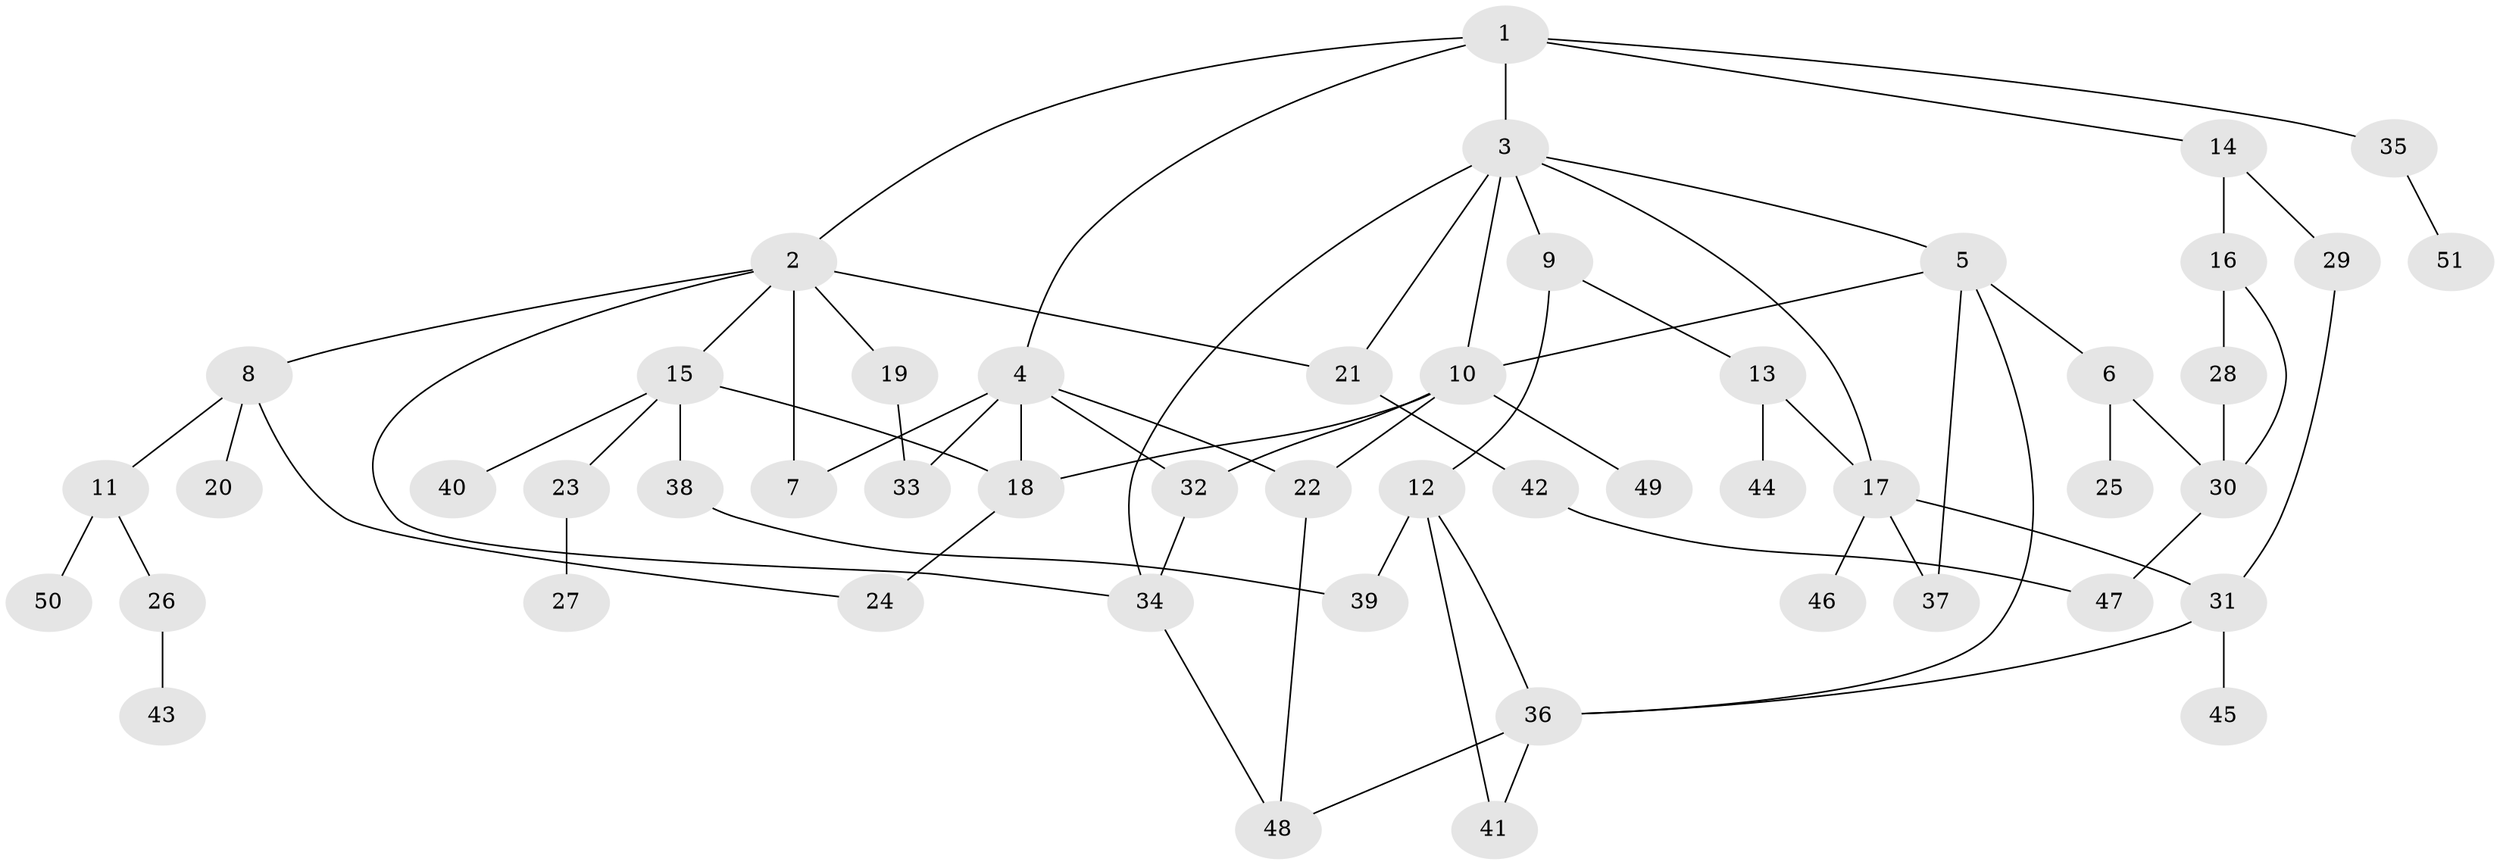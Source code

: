// coarse degree distribution, {9: 0.058823529411764705, 3: 0.4117647058823529, 2: 0.11764705882352941, 5: 0.058823529411764705, 6: 0.058823529411764705, 1: 0.23529411764705882, 7: 0.058823529411764705}
// Generated by graph-tools (version 1.1) at 2025/36/03/04/25 23:36:12]
// undirected, 51 vertices, 73 edges
graph export_dot {
  node [color=gray90,style=filled];
  1;
  2;
  3;
  4;
  5;
  6;
  7;
  8;
  9;
  10;
  11;
  12;
  13;
  14;
  15;
  16;
  17;
  18;
  19;
  20;
  21;
  22;
  23;
  24;
  25;
  26;
  27;
  28;
  29;
  30;
  31;
  32;
  33;
  34;
  35;
  36;
  37;
  38;
  39;
  40;
  41;
  42;
  43;
  44;
  45;
  46;
  47;
  48;
  49;
  50;
  51;
  1 -- 2;
  1 -- 3;
  1 -- 4;
  1 -- 14;
  1 -- 35;
  2 -- 7;
  2 -- 8;
  2 -- 15;
  2 -- 19;
  2 -- 21;
  2 -- 34;
  3 -- 5;
  3 -- 9;
  3 -- 10;
  3 -- 21;
  3 -- 17;
  3 -- 34;
  4 -- 18;
  4 -- 22;
  4 -- 32;
  4 -- 7;
  4 -- 33;
  5 -- 6;
  5 -- 37;
  5 -- 36;
  5 -- 10;
  6 -- 25;
  6 -- 30;
  8 -- 11;
  8 -- 20;
  8 -- 24;
  9 -- 12;
  9 -- 13;
  10 -- 22;
  10 -- 32;
  10 -- 49;
  10 -- 18;
  11 -- 26;
  11 -- 50;
  12 -- 36;
  12 -- 41;
  12 -- 39;
  13 -- 17;
  13 -- 44;
  14 -- 16;
  14 -- 29;
  15 -- 23;
  15 -- 38;
  15 -- 40;
  15 -- 18;
  16 -- 28;
  16 -- 30;
  17 -- 31;
  17 -- 46;
  17 -- 37;
  18 -- 24;
  19 -- 33;
  21 -- 42;
  22 -- 48;
  23 -- 27;
  26 -- 43;
  28 -- 30;
  29 -- 31;
  30 -- 47;
  31 -- 45;
  31 -- 36;
  32 -- 34;
  34 -- 48;
  35 -- 51;
  36 -- 41;
  36 -- 48;
  38 -- 39;
  42 -- 47;
}
